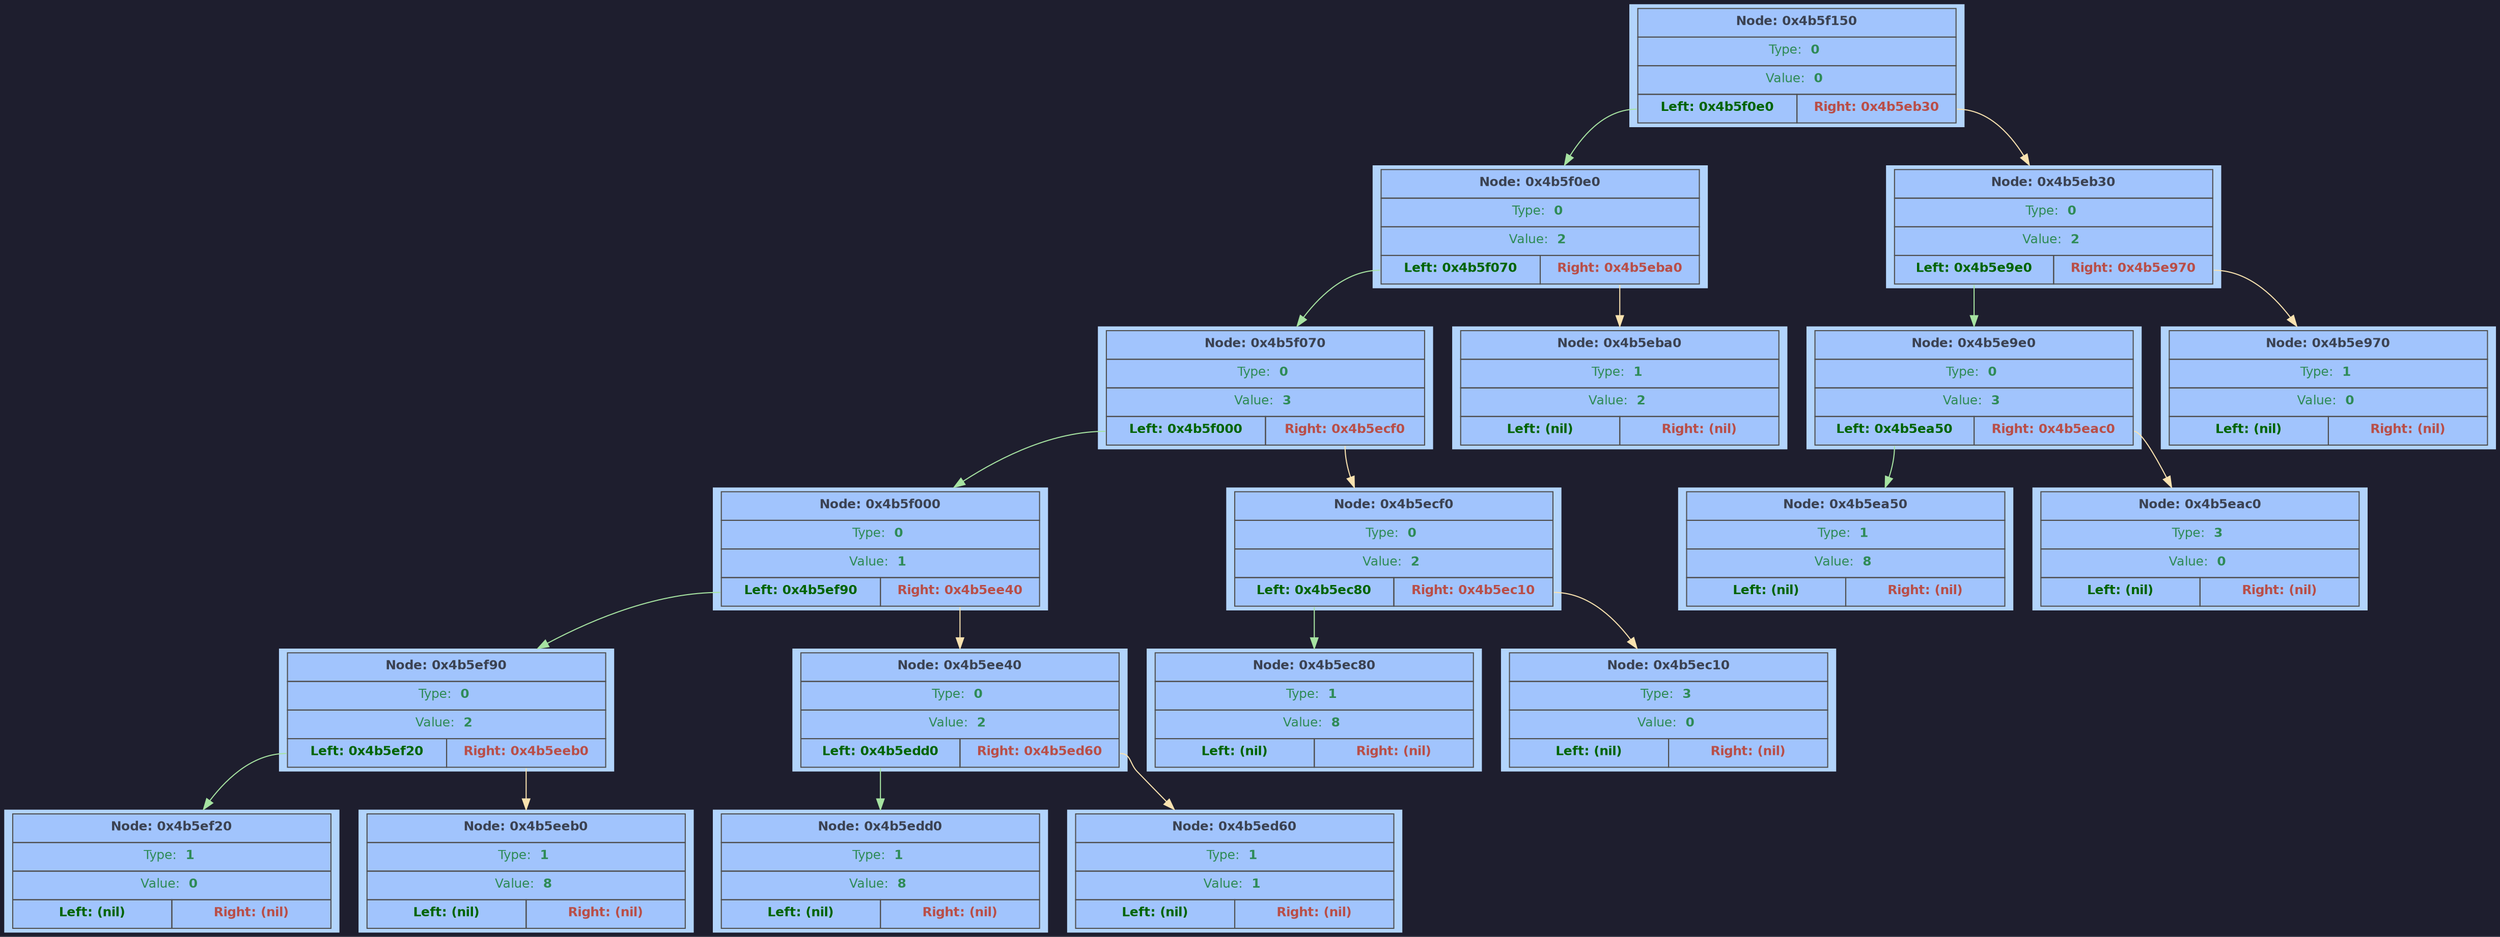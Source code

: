 digraph G {
	rankdir = TB;
	bgcolor="#1e1e2e";
	node [shape=rectangle, style=filled, fontname=Helvetica, fontsize=12, fillcolor="#89b4fa", color="#cba6f7", fontcolor="#1e1e2e"];
	node0x4b5f150 [shape=plaintext; style=filled; color="#fcf0d2"; fillcolor="#b2d4fc"; label = <
		         <table BORDER="0" CELLBORDER="1" CELLSPACING="0" CELLPADDING="6" BGCOLOR="#a1c4fd" COLOR="#4f4f4f">
			           <tr><td align='center' colspan='2'><FONT COLOR='#3b4252'><b>Node: 0x4b5f150</b></FONT></td></tr>
			           <tr><td align='center' colspan='2'><FONT COLOR='#2e8b57'>Type: <b> 0 </b></FONT></td></tr>
			           <tr><td align='center' colspan='2'><FONT COLOR='#2e8b57'>Value: <b> 0 </b></FONT></td></tr>
			           <tr>
			               <td WIDTH='150' PORT='left'  align='center'><FONT COLOR='#006400'><b>Left: 0x4b5f0e0</b></FONT></td>
			               <td WIDTH='150' PORT='right' align='center'><FONT COLOR='#b94e48'><b>Right: 0x4b5eb30</b></FONT></td>
			           </tr>
		         </table> >];
	node0x4b5f0e0 [shape=plaintext; style=filled; color="#fcf0d2"; fillcolor="#b2d4fc"; label = <
		         <table BORDER="0" CELLBORDER="1" CELLSPACING="0" CELLPADDING="6" BGCOLOR="#a1c4fd" COLOR="#4f4f4f">
			           <tr><td align='center' colspan='2'><FONT COLOR='#3b4252'><b>Node: 0x4b5f0e0</b></FONT></td></tr>
			           <tr><td align='center' colspan='2'><FONT COLOR='#2e8b57'>Type: <b> 0 </b></FONT></td></tr>
			           <tr><td align='center' colspan='2'><FONT COLOR='#2e8b57'>Value: <b> 2 </b></FONT></td></tr>
			           <tr>
			               <td WIDTH='150' PORT='left'  align='center'><FONT COLOR='#006400'><b>Left: 0x4b5f070</b></FONT></td>
			               <td WIDTH='150' PORT='right' align='center'><FONT COLOR='#b94e48'><b>Right: 0x4b5eba0</b></FONT></td>
			           </tr>
		         </table> >];
	node0x4b5f070 [shape=plaintext; style=filled; color="#fcf0d2"; fillcolor="#b2d4fc"; label = <
		         <table BORDER="0" CELLBORDER="1" CELLSPACING="0" CELLPADDING="6" BGCOLOR="#a1c4fd" COLOR="#4f4f4f">
			           <tr><td align='center' colspan='2'><FONT COLOR='#3b4252'><b>Node: 0x4b5f070</b></FONT></td></tr>
			           <tr><td align='center' colspan='2'><FONT COLOR='#2e8b57'>Type: <b> 0 </b></FONT></td></tr>
			           <tr><td align='center' colspan='2'><FONT COLOR='#2e8b57'>Value: <b> 3 </b></FONT></td></tr>
			           <tr>
			               <td WIDTH='150' PORT='left'  align='center'><FONT COLOR='#006400'><b>Left: 0x4b5f000</b></FONT></td>
			               <td WIDTH='150' PORT='right' align='center'><FONT COLOR='#b94e48'><b>Right: 0x4b5ecf0</b></FONT></td>
			           </tr>
		         </table> >];
	node0x4b5f000 [shape=plaintext; style=filled; color="#fcf0d2"; fillcolor="#b2d4fc"; label = <
		         <table BORDER="0" CELLBORDER="1" CELLSPACING="0" CELLPADDING="6" BGCOLOR="#a1c4fd" COLOR="#4f4f4f">
			           <tr><td align='center' colspan='2'><FONT COLOR='#3b4252'><b>Node: 0x4b5f000</b></FONT></td></tr>
			           <tr><td align='center' colspan='2'><FONT COLOR='#2e8b57'>Type: <b> 0 </b></FONT></td></tr>
			           <tr><td align='center' colspan='2'><FONT COLOR='#2e8b57'>Value: <b> 1 </b></FONT></td></tr>
			           <tr>
			               <td WIDTH='150' PORT='left'  align='center'><FONT COLOR='#006400'><b>Left: 0x4b5ef90</b></FONT></td>
			               <td WIDTH='150' PORT='right' align='center'><FONT COLOR='#b94e48'><b>Right: 0x4b5ee40</b></FONT></td>
			           </tr>
		         </table> >];
	node0x4b5ef90 [shape=plaintext; style=filled; color="#fcf0d2"; fillcolor="#b2d4fc"; label = <
		         <table BORDER="0" CELLBORDER="1" CELLSPACING="0" CELLPADDING="6" BGCOLOR="#a1c4fd" COLOR="#4f4f4f">
			           <tr><td align='center' colspan='2'><FONT COLOR='#3b4252'><b>Node: 0x4b5ef90</b></FONT></td></tr>
			           <tr><td align='center' colspan='2'><FONT COLOR='#2e8b57'>Type: <b> 0 </b></FONT></td></tr>
			           <tr><td align='center' colspan='2'><FONT COLOR='#2e8b57'>Value: <b> 2 </b></FONT></td></tr>
			           <tr>
			               <td WIDTH='150' PORT='left'  align='center'><FONT COLOR='#006400'><b>Left: 0x4b5ef20</b></FONT></td>
			               <td WIDTH='150' PORT='right' align='center'><FONT COLOR='#b94e48'><b>Right: 0x4b5eeb0</b></FONT></td>
			           </tr>
		         </table> >];
	node0x4b5ef20 [shape=plaintext; style=filled; color="#fcf0d2"; fillcolor="#b2d4fc"; label = <
		         <table BORDER="0" CELLBORDER="1" CELLSPACING="0" CELLPADDING="6" BGCOLOR="#a1c4fd" COLOR="#4f4f4f">
			           <tr><td align='center' colspan='2'><FONT COLOR='#3b4252'><b>Node: 0x4b5ef20</b></FONT></td></tr>
			           <tr><td align='center' colspan='2'><FONT COLOR='#2e8b57'>Type: <b> 1 </b></FONT></td></tr>
			           <tr><td align='center' colspan='2'><FONT COLOR='#2e8b57'>Value: <b> 0 </b></FONT></td></tr>
			           <tr>
			               <td WIDTH='150' PORT='left'  align='center'><FONT COLOR='#006400'><b>Left: (nil)</b></FONT></td>
			               <td WIDTH='150' PORT='right' align='center'><FONT COLOR='#b94e48'><b>Right: (nil)</b></FONT></td>
			           </tr>
		         </table> >];
	node0x4b5ef90:left -> node0x4b5ef20 [color="#a6e3a1"]
	node0x4b5eeb0 [shape=plaintext; style=filled; color="#fcf0d2"; fillcolor="#b2d4fc"; label = <
		         <table BORDER="0" CELLBORDER="1" CELLSPACING="0" CELLPADDING="6" BGCOLOR="#a1c4fd" COLOR="#4f4f4f">
			           <tr><td align='center' colspan='2'><FONT COLOR='#3b4252'><b>Node: 0x4b5eeb0</b></FONT></td></tr>
			           <tr><td align='center' colspan='2'><FONT COLOR='#2e8b57'>Type: <b> 1 </b></FONT></td></tr>
			           <tr><td align='center' colspan='2'><FONT COLOR='#2e8b57'>Value: <b> 8 </b></FONT></td></tr>
			           <tr>
			               <td WIDTH='150' PORT='left'  align='center'><FONT COLOR='#006400'><b>Left: (nil)</b></FONT></td>
			               <td WIDTH='150' PORT='right' align='center'><FONT COLOR='#b94e48'><b>Right: (nil)</b></FONT></td>
			           </tr>
		         </table> >];
	node0x4b5ef90:right -> node0x4b5eeb0 [color="#f9e2af"]
	node0x4b5f000:left -> node0x4b5ef90 [color="#a6e3a1"]
	node0x4b5ee40 [shape=plaintext; style=filled; color="#fcf0d2"; fillcolor="#b2d4fc"; label = <
		         <table BORDER="0" CELLBORDER="1" CELLSPACING="0" CELLPADDING="6" BGCOLOR="#a1c4fd" COLOR="#4f4f4f">
			           <tr><td align='center' colspan='2'><FONT COLOR='#3b4252'><b>Node: 0x4b5ee40</b></FONT></td></tr>
			           <tr><td align='center' colspan='2'><FONT COLOR='#2e8b57'>Type: <b> 0 </b></FONT></td></tr>
			           <tr><td align='center' colspan='2'><FONT COLOR='#2e8b57'>Value: <b> 2 </b></FONT></td></tr>
			           <tr>
			               <td WIDTH='150' PORT='left'  align='center'><FONT COLOR='#006400'><b>Left: 0x4b5edd0</b></FONT></td>
			               <td WIDTH='150' PORT='right' align='center'><FONT COLOR='#b94e48'><b>Right: 0x4b5ed60</b></FONT></td>
			           </tr>
		         </table> >];
	node0x4b5edd0 [shape=plaintext; style=filled; color="#fcf0d2"; fillcolor="#b2d4fc"; label = <
		         <table BORDER="0" CELLBORDER="1" CELLSPACING="0" CELLPADDING="6" BGCOLOR="#a1c4fd" COLOR="#4f4f4f">
			           <tr><td align='center' colspan='2'><FONT COLOR='#3b4252'><b>Node: 0x4b5edd0</b></FONT></td></tr>
			           <tr><td align='center' colspan='2'><FONT COLOR='#2e8b57'>Type: <b> 1 </b></FONT></td></tr>
			           <tr><td align='center' colspan='2'><FONT COLOR='#2e8b57'>Value: <b> 8 </b></FONT></td></tr>
			           <tr>
			               <td WIDTH='150' PORT='left'  align='center'><FONT COLOR='#006400'><b>Left: (nil)</b></FONT></td>
			               <td WIDTH='150' PORT='right' align='center'><FONT COLOR='#b94e48'><b>Right: (nil)</b></FONT></td>
			           </tr>
		         </table> >];
	node0x4b5ee40:left -> node0x4b5edd0 [color="#a6e3a1"]
	node0x4b5ed60 [shape=plaintext; style=filled; color="#fcf0d2"; fillcolor="#b2d4fc"; label = <
		         <table BORDER="0" CELLBORDER="1" CELLSPACING="0" CELLPADDING="6" BGCOLOR="#a1c4fd" COLOR="#4f4f4f">
			           <tr><td align='center' colspan='2'><FONT COLOR='#3b4252'><b>Node: 0x4b5ed60</b></FONT></td></tr>
			           <tr><td align='center' colspan='2'><FONT COLOR='#2e8b57'>Type: <b> 1 </b></FONT></td></tr>
			           <tr><td align='center' colspan='2'><FONT COLOR='#2e8b57'>Value: <b> 1 </b></FONT></td></tr>
			           <tr>
			               <td WIDTH='150' PORT='left'  align='center'><FONT COLOR='#006400'><b>Left: (nil)</b></FONT></td>
			               <td WIDTH='150' PORT='right' align='center'><FONT COLOR='#b94e48'><b>Right: (nil)</b></FONT></td>
			           </tr>
		         </table> >];
	node0x4b5ee40:right -> node0x4b5ed60 [color="#f9e2af"]
	node0x4b5f000:right -> node0x4b5ee40 [color="#f9e2af"]
	node0x4b5f070:left -> node0x4b5f000 [color="#a6e3a1"]
	node0x4b5ecf0 [shape=plaintext; style=filled; color="#fcf0d2"; fillcolor="#b2d4fc"; label = <
		         <table BORDER="0" CELLBORDER="1" CELLSPACING="0" CELLPADDING="6" BGCOLOR="#a1c4fd" COLOR="#4f4f4f">
			           <tr><td align='center' colspan='2'><FONT COLOR='#3b4252'><b>Node: 0x4b5ecf0</b></FONT></td></tr>
			           <tr><td align='center' colspan='2'><FONT COLOR='#2e8b57'>Type: <b> 0 </b></FONT></td></tr>
			           <tr><td align='center' colspan='2'><FONT COLOR='#2e8b57'>Value: <b> 2 </b></FONT></td></tr>
			           <tr>
			               <td WIDTH='150' PORT='left'  align='center'><FONT COLOR='#006400'><b>Left: 0x4b5ec80</b></FONT></td>
			               <td WIDTH='150' PORT='right' align='center'><FONT COLOR='#b94e48'><b>Right: 0x4b5ec10</b></FONT></td>
			           </tr>
		         </table> >];
	node0x4b5ec80 [shape=plaintext; style=filled; color="#fcf0d2"; fillcolor="#b2d4fc"; label = <
		         <table BORDER="0" CELLBORDER="1" CELLSPACING="0" CELLPADDING="6" BGCOLOR="#a1c4fd" COLOR="#4f4f4f">
			           <tr><td align='center' colspan='2'><FONT COLOR='#3b4252'><b>Node: 0x4b5ec80</b></FONT></td></tr>
			           <tr><td align='center' colspan='2'><FONT COLOR='#2e8b57'>Type: <b> 1 </b></FONT></td></tr>
			           <tr><td align='center' colspan='2'><FONT COLOR='#2e8b57'>Value: <b> 8 </b></FONT></td></tr>
			           <tr>
			               <td WIDTH='150' PORT='left'  align='center'><FONT COLOR='#006400'><b>Left: (nil)</b></FONT></td>
			               <td WIDTH='150' PORT='right' align='center'><FONT COLOR='#b94e48'><b>Right: (nil)</b></FONT></td>
			           </tr>
		         </table> >];
	node0x4b5ecf0:left -> node0x4b5ec80 [color="#a6e3a1"]
	node0x4b5ec10 [shape=plaintext; style=filled; color="#fcf0d2"; fillcolor="#b2d4fc"; label = <
		         <table BORDER="0" CELLBORDER="1" CELLSPACING="0" CELLPADDING="6" BGCOLOR="#a1c4fd" COLOR="#4f4f4f">
			           <tr><td align='center' colspan='2'><FONT COLOR='#3b4252'><b>Node: 0x4b5ec10</b></FONT></td></tr>
			           <tr><td align='center' colspan='2'><FONT COLOR='#2e8b57'>Type: <b> 3 </b></FONT></td></tr>
			           <tr><td align='center' colspan='2'><FONT COLOR='#2e8b57'>Value: <b> 0 </b></FONT></td></tr>
			           <tr>
			               <td WIDTH='150' PORT='left'  align='center'><FONT COLOR='#006400'><b>Left: (nil)</b></FONT></td>
			               <td WIDTH='150' PORT='right' align='center'><FONT COLOR='#b94e48'><b>Right: (nil)</b></FONT></td>
			           </tr>
		         </table> >];
	node0x4b5ecf0:right -> node0x4b5ec10 [color="#f9e2af"]
	node0x4b5f070:right -> node0x4b5ecf0 [color="#f9e2af"]
	node0x4b5f0e0:left -> node0x4b5f070 [color="#a6e3a1"]
	node0x4b5eba0 [shape=plaintext; style=filled; color="#fcf0d2"; fillcolor="#b2d4fc"; label = <
		         <table BORDER="0" CELLBORDER="1" CELLSPACING="0" CELLPADDING="6" BGCOLOR="#a1c4fd" COLOR="#4f4f4f">
			           <tr><td align='center' colspan='2'><FONT COLOR='#3b4252'><b>Node: 0x4b5eba0</b></FONT></td></tr>
			           <tr><td align='center' colspan='2'><FONT COLOR='#2e8b57'>Type: <b> 1 </b></FONT></td></tr>
			           <tr><td align='center' colspan='2'><FONT COLOR='#2e8b57'>Value: <b> 2 </b></FONT></td></tr>
			           <tr>
			               <td WIDTH='150' PORT='left'  align='center'><FONT COLOR='#006400'><b>Left: (nil)</b></FONT></td>
			               <td WIDTH='150' PORT='right' align='center'><FONT COLOR='#b94e48'><b>Right: (nil)</b></FONT></td>
			           </tr>
		         </table> >];
	node0x4b5f0e0:right -> node0x4b5eba0 [color="#f9e2af"]
	node0x4b5f150:left -> node0x4b5f0e0 [color="#a6e3a1"]
	node0x4b5eb30 [shape=plaintext; style=filled; color="#fcf0d2"; fillcolor="#b2d4fc"; label = <
		         <table BORDER="0" CELLBORDER="1" CELLSPACING="0" CELLPADDING="6" BGCOLOR="#a1c4fd" COLOR="#4f4f4f">
			           <tr><td align='center' colspan='2'><FONT COLOR='#3b4252'><b>Node: 0x4b5eb30</b></FONT></td></tr>
			           <tr><td align='center' colspan='2'><FONT COLOR='#2e8b57'>Type: <b> 0 </b></FONT></td></tr>
			           <tr><td align='center' colspan='2'><FONT COLOR='#2e8b57'>Value: <b> 2 </b></FONT></td></tr>
			           <tr>
			               <td WIDTH='150' PORT='left'  align='center'><FONT COLOR='#006400'><b>Left: 0x4b5e9e0</b></FONT></td>
			               <td WIDTH='150' PORT='right' align='center'><FONT COLOR='#b94e48'><b>Right: 0x4b5e970</b></FONT></td>
			           </tr>
		         </table> >];
	node0x4b5e9e0 [shape=plaintext; style=filled; color="#fcf0d2"; fillcolor="#b2d4fc"; label = <
		         <table BORDER="0" CELLBORDER="1" CELLSPACING="0" CELLPADDING="6" BGCOLOR="#a1c4fd" COLOR="#4f4f4f">
			           <tr><td align='center' colspan='2'><FONT COLOR='#3b4252'><b>Node: 0x4b5e9e0</b></FONT></td></tr>
			           <tr><td align='center' colspan='2'><FONT COLOR='#2e8b57'>Type: <b> 0 </b></FONT></td></tr>
			           <tr><td align='center' colspan='2'><FONT COLOR='#2e8b57'>Value: <b> 3 </b></FONT></td></tr>
			           <tr>
			               <td WIDTH='150' PORT='left'  align='center'><FONT COLOR='#006400'><b>Left: 0x4b5ea50</b></FONT></td>
			               <td WIDTH='150' PORT='right' align='center'><FONT COLOR='#b94e48'><b>Right: 0x4b5eac0</b></FONT></td>
			           </tr>
		         </table> >];
	node0x4b5ea50 [shape=plaintext; style=filled; color="#fcf0d2"; fillcolor="#b2d4fc"; label = <
		         <table BORDER="0" CELLBORDER="1" CELLSPACING="0" CELLPADDING="6" BGCOLOR="#a1c4fd" COLOR="#4f4f4f">
			           <tr><td align='center' colspan='2'><FONT COLOR='#3b4252'><b>Node: 0x4b5ea50</b></FONT></td></tr>
			           <tr><td align='center' colspan='2'><FONT COLOR='#2e8b57'>Type: <b> 1 </b></FONT></td></tr>
			           <tr><td align='center' colspan='2'><FONT COLOR='#2e8b57'>Value: <b> 8 </b></FONT></td></tr>
			           <tr>
			               <td WIDTH='150' PORT='left'  align='center'><FONT COLOR='#006400'><b>Left: (nil)</b></FONT></td>
			               <td WIDTH='150' PORT='right' align='center'><FONT COLOR='#b94e48'><b>Right: (nil)</b></FONT></td>
			           </tr>
		         </table> >];
	node0x4b5e9e0:left -> node0x4b5ea50 [color="#a6e3a1"]
	node0x4b5eac0 [shape=plaintext; style=filled; color="#fcf0d2"; fillcolor="#b2d4fc"; label = <
		         <table BORDER="0" CELLBORDER="1" CELLSPACING="0" CELLPADDING="6" BGCOLOR="#a1c4fd" COLOR="#4f4f4f">
			           <tr><td align='center' colspan='2'><FONT COLOR='#3b4252'><b>Node: 0x4b5eac0</b></FONT></td></tr>
			           <tr><td align='center' colspan='2'><FONT COLOR='#2e8b57'>Type: <b> 3 </b></FONT></td></tr>
			           <tr><td align='center' colspan='2'><FONT COLOR='#2e8b57'>Value: <b> 0 </b></FONT></td></tr>
			           <tr>
			               <td WIDTH='150' PORT='left'  align='center'><FONT COLOR='#006400'><b>Left: (nil)</b></FONT></td>
			               <td WIDTH='150' PORT='right' align='center'><FONT COLOR='#b94e48'><b>Right: (nil)</b></FONT></td>
			           </tr>
		         </table> >];
	node0x4b5e9e0:right -> node0x4b5eac0 [color="#f9e2af"]
	node0x4b5eb30:left -> node0x4b5e9e0 [color="#a6e3a1"]
	node0x4b5e970 [shape=plaintext; style=filled; color="#fcf0d2"; fillcolor="#b2d4fc"; label = <
		         <table BORDER="0" CELLBORDER="1" CELLSPACING="0" CELLPADDING="6" BGCOLOR="#a1c4fd" COLOR="#4f4f4f">
			           <tr><td align='center' colspan='2'><FONT COLOR='#3b4252'><b>Node: 0x4b5e970</b></FONT></td></tr>
			           <tr><td align='center' colspan='2'><FONT COLOR='#2e8b57'>Type: <b> 1 </b></FONT></td></tr>
			           <tr><td align='center' colspan='2'><FONT COLOR='#2e8b57'>Value: <b> 0 </b></FONT></td></tr>
			           <tr>
			               <td WIDTH='150' PORT='left'  align='center'><FONT COLOR='#006400'><b>Left: (nil)</b></FONT></td>
			               <td WIDTH='150' PORT='right' align='center'><FONT COLOR='#b94e48'><b>Right: (nil)</b></FONT></td>
			           </tr>
		         </table> >];
	node0x4b5eb30:right -> node0x4b5e970 [color="#f9e2af"]
	node0x4b5f150:right -> node0x4b5eb30 [color="#f9e2af"]
}
